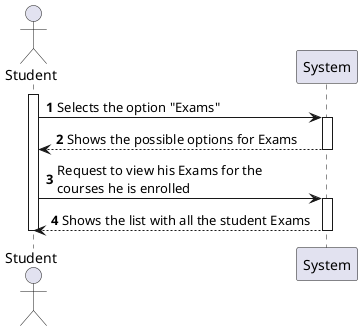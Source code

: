@startuml
autonumber

autoactivate on

actor Student
activate Student

Student -> System: Selects the option "Exams"
System --> Student: Shows the possible options for Exams
Student -> System: Request to view his Exams for the \ncourses he is enrolled
System --> Student: Shows the list with all the student Exams

deactivate Student

@enduml